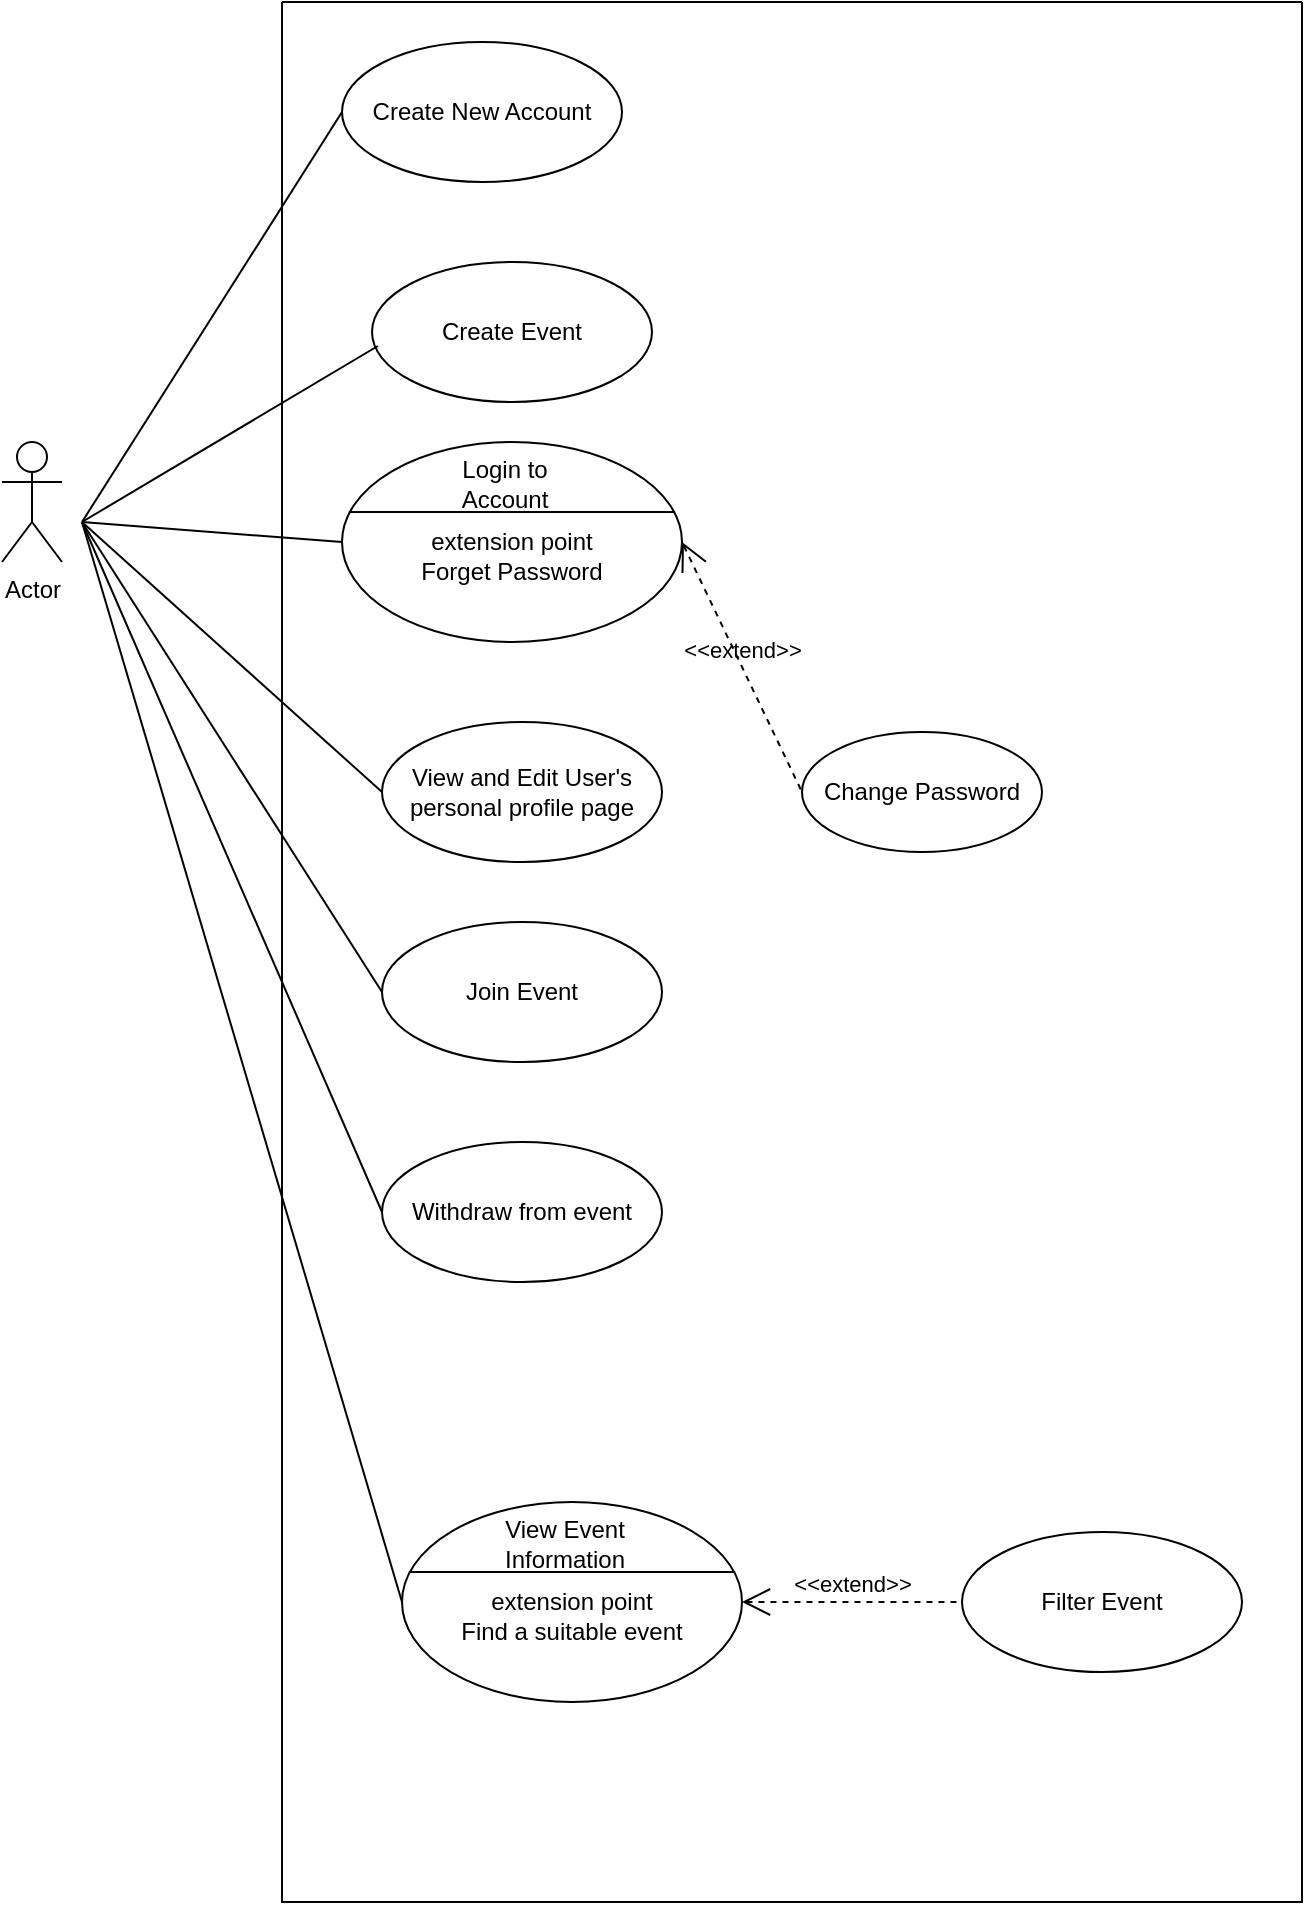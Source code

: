 <mxfile version="24.7.12">
  <diagram name="Page-1" id="Tv5fHizMDX_LoWI_HVtL">
    <mxGraphModel dx="1046" dy="1828" grid="1" gridSize="10" guides="1" tooltips="1" connect="1" arrows="1" fold="1" page="1" pageScale="1" pageWidth="850" pageHeight="1100" math="0" shadow="0">
      <root>
        <mxCell id="0" />
        <mxCell id="1" parent="0" />
        <mxCell id="2qr27qubsBFa9_mdYsr5-1" value="Actor" style="shape=umlActor;verticalLabelPosition=bottom;verticalAlign=top;html=1;outlineConnect=0;" vertex="1" parent="1">
          <mxGeometry x="90" y="200" width="30" height="60" as="geometry" />
        </mxCell>
        <mxCell id="2qr27qubsBFa9_mdYsr5-2" value="" style="swimlane;startSize=0;" vertex="1" parent="1">
          <mxGeometry x="230" y="-20" width="510" height="950" as="geometry" />
        </mxCell>
        <mxCell id="2qr27qubsBFa9_mdYsr5-11" value="Create New Account" style="ellipse;whiteSpace=wrap;html=1;" vertex="1" parent="2qr27qubsBFa9_mdYsr5-2">
          <mxGeometry x="30" y="20" width="140" height="70" as="geometry" />
        </mxCell>
        <mxCell id="2qr27qubsBFa9_mdYsr5-12" value="View and Edit User&#39;s personal profile page" style="ellipse;whiteSpace=wrap;html=1;" vertex="1" parent="2qr27qubsBFa9_mdYsr5-2">
          <mxGeometry x="50" y="360" width="140" height="70" as="geometry" />
        </mxCell>
        <mxCell id="2qr27qubsBFa9_mdYsr5-13" value="Withdraw from event" style="ellipse;whiteSpace=wrap;html=1;" vertex="1" parent="2qr27qubsBFa9_mdYsr5-2">
          <mxGeometry x="50" y="570" width="140" height="70" as="geometry" />
        </mxCell>
        <mxCell id="2qr27qubsBFa9_mdYsr5-14" value="Create Event" style="ellipse;whiteSpace=wrap;html=1;" vertex="1" parent="2qr27qubsBFa9_mdYsr5-2">
          <mxGeometry x="45" y="130" width="140" height="70" as="geometry" />
        </mxCell>
        <mxCell id="2qr27qubsBFa9_mdYsr5-16" value="Filter Event" style="ellipse;whiteSpace=wrap;html=1;" vertex="1" parent="2qr27qubsBFa9_mdYsr5-2">
          <mxGeometry x="340" y="765" width="140" height="70" as="geometry" />
        </mxCell>
        <mxCell id="2qr27qubsBFa9_mdYsr5-20" value="&lt;br&gt;extension point&lt;br&gt;&lt;div&gt;Forget Password&lt;/div&gt;" style="html=1;shape=mxgraph.sysml.useCaseExtPt;whiteSpace=wrap;align=center;" vertex="1" parent="2qr27qubsBFa9_mdYsr5-2">
          <mxGeometry x="30" y="220" width="170" height="100" as="geometry" />
        </mxCell>
        <mxCell id="2qr27qubsBFa9_mdYsr5-21" value="&lt;span style=&quot;font-weight: 400; text-wrap: wrap;&quot;&gt;Login to Account&lt;/span&gt;" style="resizable=0;html=1;verticalAlign=middle;align=center;labelBackgroundColor=none;fontStyle=1;" connectable="0" vertex="1" parent="2qr27qubsBFa9_mdYsr5-20">
          <mxGeometry x="85" y="21.25" as="geometry">
            <mxPoint x="-4" y="-1" as="offset" />
          </mxGeometry>
        </mxCell>
        <mxCell id="2qr27qubsBFa9_mdYsr5-15" value="Join Event" style="ellipse;whiteSpace=wrap;html=1;" vertex="1" parent="2qr27qubsBFa9_mdYsr5-2">
          <mxGeometry x="50" y="460" width="140" height="70" as="geometry" />
        </mxCell>
        <mxCell id="2qr27qubsBFa9_mdYsr5-32" value="&lt;span style=&quot;font-weight: normal;&quot;&gt;Change Password&lt;/span&gt;" style="shape=ellipse;html=1;strokeWidth=1;fontStyle=1;whiteSpace=wrap;align=center;perimeter=ellipsePerimeter;" vertex="1" parent="2qr27qubsBFa9_mdYsr5-2">
          <mxGeometry x="260" y="365" width="120" height="60" as="geometry" />
        </mxCell>
        <mxCell id="2qr27qubsBFa9_mdYsr5-33" value="&amp;lt;&amp;lt;extend&amp;gt;&amp;gt;" style="edgeStyle=none;html=1;startArrow=open;endArrow=none;startSize=12;verticalAlign=bottom;dashed=1;labelBackgroundColor=none;rounded=0;exitX=1;exitY=0.5;exitDx=0;exitDy=0;exitPerimeter=0;entryX=0;entryY=0.5;entryDx=0;entryDy=0;" edge="1" parent="2qr27qubsBFa9_mdYsr5-2" source="2qr27qubsBFa9_mdYsr5-20" target="2qr27qubsBFa9_mdYsr5-32">
          <mxGeometry width="160" relative="1" as="geometry">
            <mxPoint x="-70" y="380" as="sourcePoint" />
            <mxPoint x="90" y="380" as="targetPoint" />
          </mxGeometry>
        </mxCell>
        <mxCell id="2qr27qubsBFa9_mdYsr5-34" value="&amp;lt;&amp;lt;extend&amp;gt;&amp;gt;" style="edgeStyle=none;html=1;startArrow=open;endArrow=none;startSize=12;verticalAlign=bottom;dashed=1;labelBackgroundColor=none;rounded=0;exitX=1;exitY=0.5;exitDx=0;exitDy=0;exitPerimeter=0;" edge="1" parent="2qr27qubsBFa9_mdYsr5-2" source="2qr27qubsBFa9_mdYsr5-35" target="2qr27qubsBFa9_mdYsr5-16">
          <mxGeometry width="160" relative="1" as="geometry">
            <mxPoint x="-70" y="780" as="sourcePoint" />
            <mxPoint x="90" y="780" as="targetPoint" />
          </mxGeometry>
        </mxCell>
        <mxCell id="2qr27qubsBFa9_mdYsr5-35" value="&lt;br&gt;extension point&lt;br&gt;&lt;div&gt;Find a suitable event&lt;/div&gt;" style="html=1;shape=mxgraph.sysml.useCaseExtPt;whiteSpace=wrap;align=center;" vertex="1" parent="2qr27qubsBFa9_mdYsr5-2">
          <mxGeometry x="60" y="750" width="170" height="100" as="geometry" />
        </mxCell>
        <mxCell id="2qr27qubsBFa9_mdYsr5-36" value="&lt;span style=&quot;font-weight: 400; text-wrap: wrap;&quot;&gt;View Event Information&lt;/span&gt;" style="resizable=0;html=1;verticalAlign=middle;align=center;labelBackgroundColor=none;fontStyle=1;" connectable="0" vertex="1" parent="2qr27qubsBFa9_mdYsr5-35">
          <mxGeometry x="85" y="21.25" as="geometry">
            <mxPoint x="-4" y="-1" as="offset" />
          </mxGeometry>
        </mxCell>
        <mxCell id="2qr27qubsBFa9_mdYsr5-23" value="" style="edgeStyle=none;html=1;endArrow=none;verticalAlign=bottom;rounded=0;entryX=0;entryY=0.5;entryDx=0;entryDy=0;" edge="1" parent="1" target="2qr27qubsBFa9_mdYsr5-11">
          <mxGeometry width="160" relative="1" as="geometry">
            <mxPoint x="130" y="240" as="sourcePoint" />
            <mxPoint x="310" y="290" as="targetPoint" />
          </mxGeometry>
        </mxCell>
        <mxCell id="2qr27qubsBFa9_mdYsr5-24" value="" style="edgeStyle=none;html=1;endArrow=none;verticalAlign=bottom;rounded=0;entryX=0;entryY=0.5;entryDx=0;entryDy=0;entryPerimeter=0;" edge="1" parent="1" target="2qr27qubsBFa9_mdYsr5-20">
          <mxGeometry width="160" relative="1" as="geometry">
            <mxPoint x="130" y="240" as="sourcePoint" />
            <mxPoint x="310" y="290" as="targetPoint" />
          </mxGeometry>
        </mxCell>
        <mxCell id="2qr27qubsBFa9_mdYsr5-25" value="" style="edgeStyle=none;html=1;endArrow=none;verticalAlign=bottom;rounded=0;entryX=0.021;entryY=0.6;entryDx=0;entryDy=0;entryPerimeter=0;" edge="1" parent="1" target="2qr27qubsBFa9_mdYsr5-14">
          <mxGeometry width="160" relative="1" as="geometry">
            <mxPoint x="130" y="240" as="sourcePoint" />
            <mxPoint x="310" y="290" as="targetPoint" />
          </mxGeometry>
        </mxCell>
        <mxCell id="2qr27qubsBFa9_mdYsr5-26" value="" style="edgeStyle=none;html=1;endArrow=none;verticalAlign=bottom;rounded=0;entryX=0;entryY=0.5;entryDx=0;entryDy=0;" edge="1" parent="1" target="2qr27qubsBFa9_mdYsr5-12">
          <mxGeometry width="160" relative="1" as="geometry">
            <mxPoint x="130" y="240" as="sourcePoint" />
            <mxPoint x="310" y="290" as="targetPoint" />
          </mxGeometry>
        </mxCell>
        <mxCell id="2qr27qubsBFa9_mdYsr5-29" value="" style="edgeStyle=none;html=1;endArrow=none;verticalAlign=bottom;rounded=0;entryX=0;entryY=0.5;entryDx=0;entryDy=0;" edge="1" parent="1" target="2qr27qubsBFa9_mdYsr5-15">
          <mxGeometry width="160" relative="1" as="geometry">
            <mxPoint x="130" y="240" as="sourcePoint" />
            <mxPoint x="310" y="490" as="targetPoint" />
          </mxGeometry>
        </mxCell>
        <mxCell id="2qr27qubsBFa9_mdYsr5-30" value="" style="edgeStyle=none;html=1;endArrow=none;verticalAlign=bottom;rounded=0;entryX=0;entryY=0.5;entryDx=0;entryDy=0;" edge="1" parent="1" target="2qr27qubsBFa9_mdYsr5-13">
          <mxGeometry width="160" relative="1" as="geometry">
            <mxPoint x="130" y="240" as="sourcePoint" />
            <mxPoint x="310" y="590" as="targetPoint" />
          </mxGeometry>
        </mxCell>
        <mxCell id="2qr27qubsBFa9_mdYsr5-31" value="" style="edgeStyle=none;html=1;endArrow=none;verticalAlign=bottom;rounded=0;entryX=0;entryY=0.5;entryDx=0;entryDy=0;entryPerimeter=0;" edge="1" parent="1" target="2qr27qubsBFa9_mdYsr5-35">
          <mxGeometry width="160" relative="1" as="geometry">
            <mxPoint x="130" y="240" as="sourcePoint" />
            <mxPoint x="310" y="390" as="targetPoint" />
          </mxGeometry>
        </mxCell>
      </root>
    </mxGraphModel>
  </diagram>
</mxfile>
